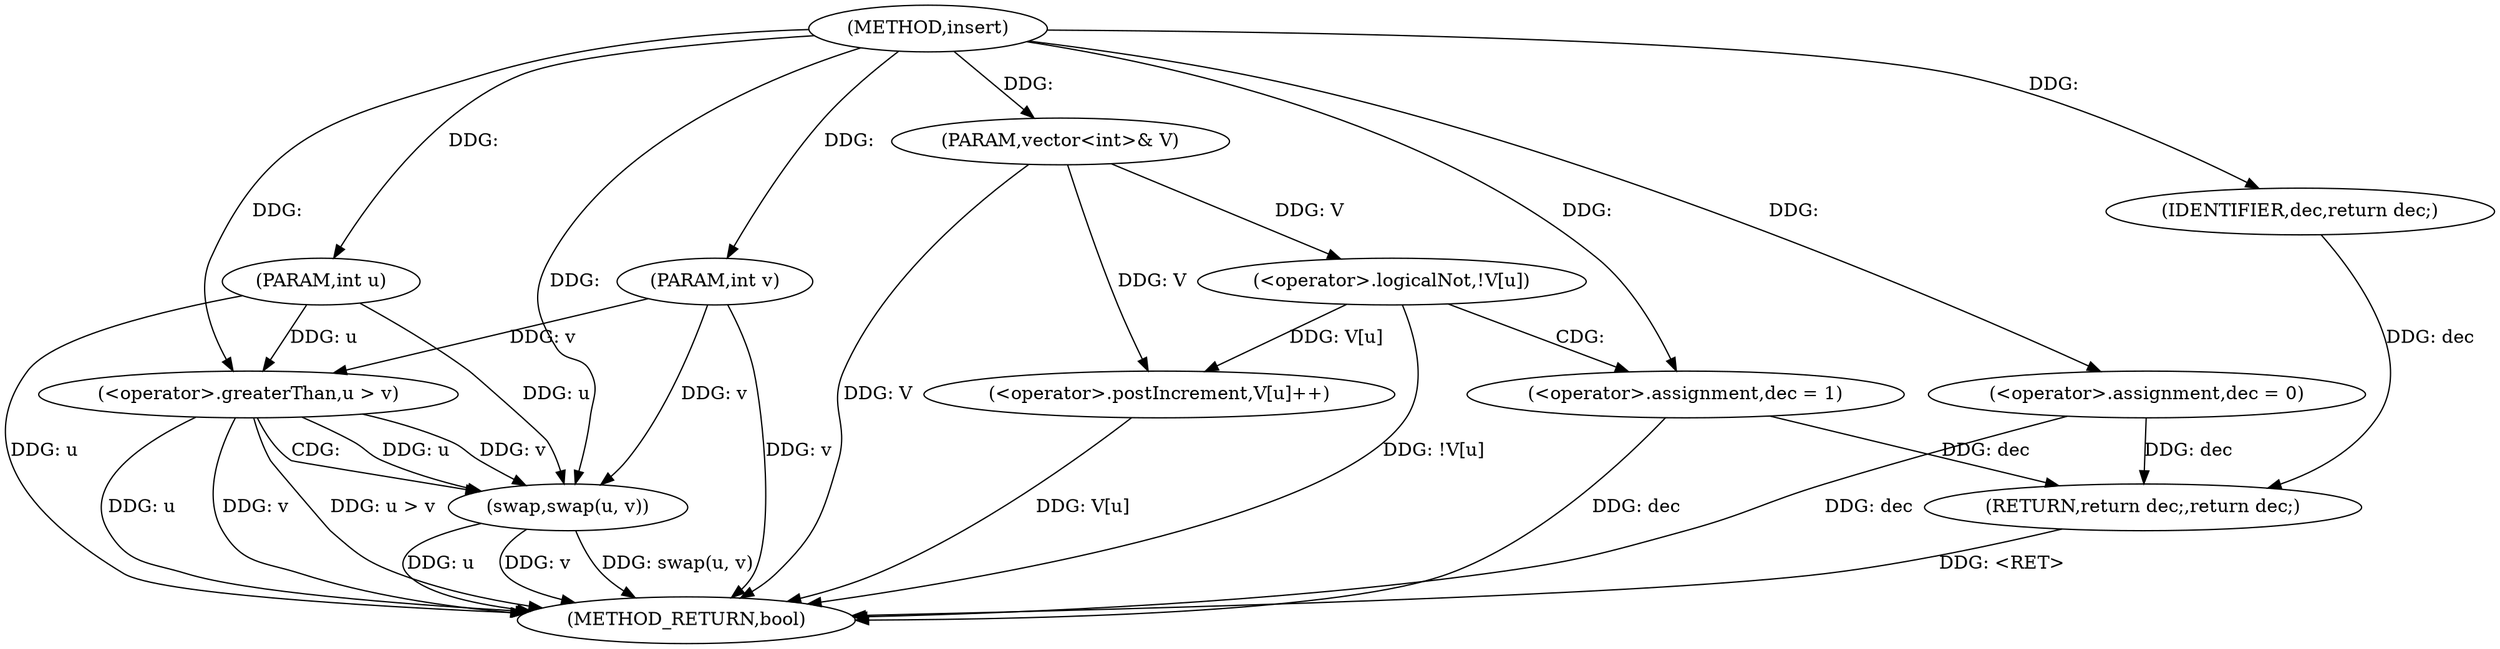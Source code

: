 digraph "insert" {  
"1000104" [label = "(METHOD,insert)" ]
"1000134" [label = "(METHOD_RETURN,bool)" ]
"1000105" [label = "(PARAM,int u)" ]
"1000106" [label = "(PARAM,int v)" ]
"1000107" [label = "(PARAM,vector<int>& V)" ]
"1000117" [label = "(<operator>.assignment,dec = 0)" ]
"1000128" [label = "(<operator>.postIncrement,V[u]++)" ]
"1000132" [label = "(RETURN,return dec;,return dec;)" ]
"1000110" [label = "(<operator>.greaterThan,u > v)" ]
"1000113" [label = "(swap,swap(u, v))" ]
"1000121" [label = "(<operator>.logicalNot,!V[u])" ]
"1000125" [label = "(<operator>.assignment,dec = 1)" ]
"1000133" [label = "(IDENTIFIER,dec,return dec;)" ]
  "1000105" -> "1000134"  [ label = "DDG: u"] 
  "1000106" -> "1000134"  [ label = "DDG: v"] 
  "1000107" -> "1000134"  [ label = "DDG: V"] 
  "1000110" -> "1000134"  [ label = "DDG: u"] 
  "1000110" -> "1000134"  [ label = "DDG: v"] 
  "1000110" -> "1000134"  [ label = "DDG: u > v"] 
  "1000113" -> "1000134"  [ label = "DDG: u"] 
  "1000113" -> "1000134"  [ label = "DDG: v"] 
  "1000113" -> "1000134"  [ label = "DDG: swap(u, v)"] 
  "1000117" -> "1000134"  [ label = "DDG: dec"] 
  "1000121" -> "1000134"  [ label = "DDG: !V[u]"] 
  "1000125" -> "1000134"  [ label = "DDG: dec"] 
  "1000128" -> "1000134"  [ label = "DDG: V[u]"] 
  "1000132" -> "1000134"  [ label = "DDG: <RET>"] 
  "1000104" -> "1000105"  [ label = "DDG: "] 
  "1000104" -> "1000106"  [ label = "DDG: "] 
  "1000104" -> "1000107"  [ label = "DDG: "] 
  "1000104" -> "1000117"  [ label = "DDG: "] 
  "1000133" -> "1000132"  [ label = "DDG: dec"] 
  "1000117" -> "1000132"  [ label = "DDG: dec"] 
  "1000125" -> "1000132"  [ label = "DDG: dec"] 
  "1000104" -> "1000125"  [ label = "DDG: "] 
  "1000121" -> "1000128"  [ label = "DDG: V[u]"] 
  "1000107" -> "1000128"  [ label = "DDG: V"] 
  "1000104" -> "1000133"  [ label = "DDG: "] 
  "1000105" -> "1000110"  [ label = "DDG: u"] 
  "1000104" -> "1000110"  [ label = "DDG: "] 
  "1000106" -> "1000110"  [ label = "DDG: v"] 
  "1000110" -> "1000113"  [ label = "DDG: u"] 
  "1000105" -> "1000113"  [ label = "DDG: u"] 
  "1000104" -> "1000113"  [ label = "DDG: "] 
  "1000110" -> "1000113"  [ label = "DDG: v"] 
  "1000106" -> "1000113"  [ label = "DDG: v"] 
  "1000107" -> "1000121"  [ label = "DDG: V"] 
  "1000110" -> "1000113"  [ label = "CDG: "] 
  "1000121" -> "1000125"  [ label = "CDG: "] 
}
